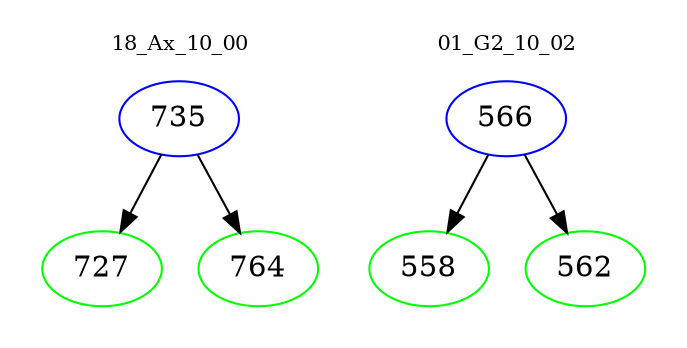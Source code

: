 digraph{
subgraph cluster_0 {
color = white
label = "18_Ax_10_00";
fontsize=10;
T0_735 [label="735", color="blue"]
T0_735 -> T0_727 [color="black"]
T0_727 [label="727", color="green"]
T0_735 -> T0_764 [color="black"]
T0_764 [label="764", color="green"]
}
subgraph cluster_1 {
color = white
label = "01_G2_10_02";
fontsize=10;
T1_566 [label="566", color="blue"]
T1_566 -> T1_558 [color="black"]
T1_558 [label="558", color="green"]
T1_566 -> T1_562 [color="black"]
T1_562 [label="562", color="green"]
}
}
